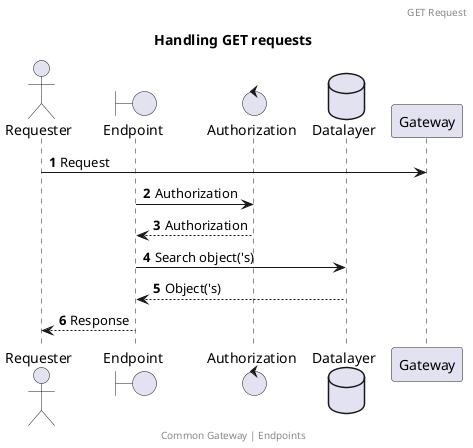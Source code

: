 @startuml
title: Handling GET requests
footer: Common Gateway | Endpoints
header: GET Request

autonumber

actor       Requester        as Requester
boundary    Endpoint         as Endpoint
control     Authorization    as Authorization
database    Datalayer        as Datalayer

Requester -> Gateway: Request
Endpoint -> Authorization  : Authorization
Authorization --> Endpoint  : Authorization
Endpoint -> Datalayer : Search object('s)
Datalayer --> Endpoint: Object('s)
Endpoint --> Requester: Response
@enduml